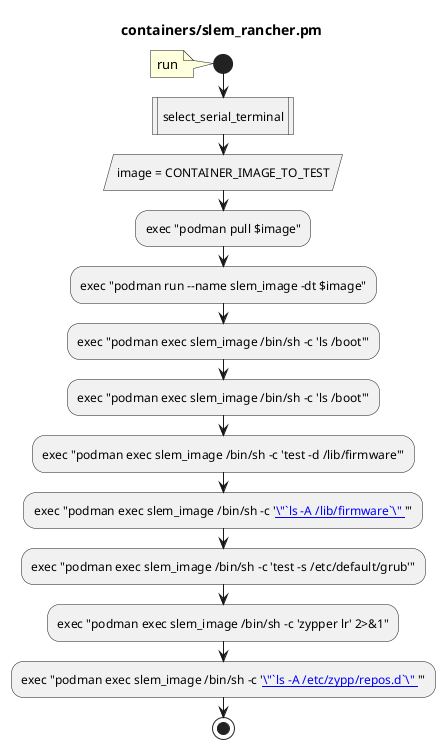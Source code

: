@startuml
!pragma useVerticalIf on

title containers/slem_rancher.pm

'# SUSE's openQA tests
'#
'# Copyright 2022 SUSE LLC
'# SPDX-License-Identifier: FSFAP
'#
'# Summary: Test SLE Micro Rancher image
'#   This image is used as a base to build a Rancher Harverster container image.
'#   Then, that image will be used to build a Host OS on top, so
'#   it includes the kernel, firmware, bootloader, etc.
'#
'# Maintainer: qa-c team <qa-c@suse.de>
'


start

note
run
end note

    :select_serial_terminal|

    : image = CONTAINER_IMAGE_TO_TEST /
    ' registry.suse.de/suse/sle-15-sp3/update/products/microos52/update/cr/totest/images/suse/sle-micro-rancher/5.2:latest';

    :exec "podman pull $image";
    :exec "podman run --name slem_image -dt $image";

    :exec "podman exec slem_image /bin/sh -c 'ls /boot'";
    :exec "podman exec slem_image /bin/sh -c 'ls /boot'";

    :exec "podman exec slem_image /bin/sh -c 'test -d /lib/firmware'";
    :exec "podman exec slem_image /bin/sh -c '[[ -n \"`ls -A /lib/firmware`\" ]]'";

    :exec "podman exec slem_image /bin/sh -c 'test -s /etc/default/grub'";

    :exec "podman exec slem_image /bin/sh -c 'zypper lr' 2>&1";
    :exec "podman exec slem_image /bin/sh -c '[[ -z \"`ls -A /etc/zypp/repos.d`\" ]]'";


stop

@enduml
